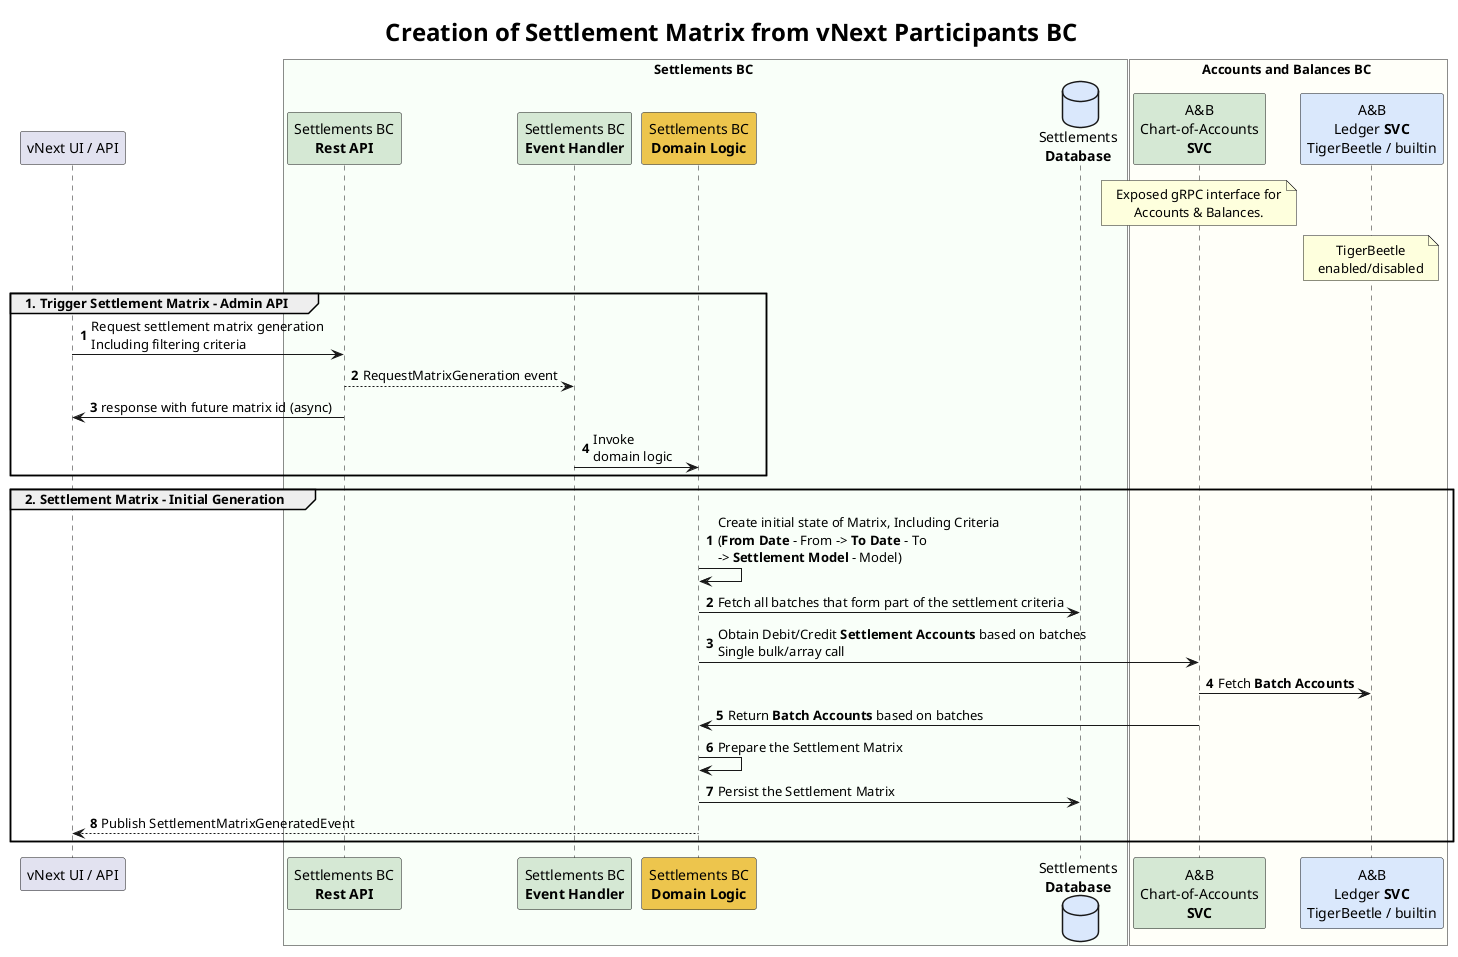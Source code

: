 @startuml
<style>
title {
  FontSize 24
}
</style>

skinparam defaultTextAlignment center
skinparam sequenceMessageAlign left

title Creation of Settlement Matrix from vNext Participants BC


participant "vNext UI / API" as ext_transfers_bc

box Settlements BC #F9FFF9
	participant "Settlements BC\n**Rest API**" as sbc_rest #D5E8D4
	participant "Settlements BC\n**Event Handler**" as sbc_event #D5E8D4
	participant "Settlements BC\n**Domain Logic**" as sbc_app_logic #EDC54D
	database "Settlements\n**Database**" as sbc_db #DAE8FC
end box

box Accounts and Balances BC #FFFFF9
    participant "A&B\nChart-of-Accounts\n**SVC**" as abbc_grpc #D5E8D4
    participant "A&B\nLedger **SVC**\nTigerBeetle / builtin" as abbc_tigerbeetle #DAE8FC
    note over abbc_grpc
        Exposed gRPC interface for
        Accounts & Balances.
    end note
    note over abbc_tigerbeetle
		TigerBeetle
		enabled/disabled
    end note
end box

group 1. Trigger Settlement Matrix - Admin API
autonumber
    ext_transfers_bc -> sbc_rest : Request settlement matrix generation \nIncluding filtering criteria
	sbc_rest --> sbc_event: RequestMatrixGeneration event
	sbc_rest -> ext_transfers_bc : response with future matrix id (async)
    sbc_event -> sbc_app_logic : Invoke\ndomain logic
end

group 2. Settlement Matrix - Initial Generation
autonumber
    sbc_app_logic -> sbc_app_logic : Create initial state of Matrix, Including Criteria \n(**From Date** - From -> **To Date** - To\n-> **Settlement Model** - Model)
    sbc_app_logic -> sbc_db : Fetch all batches that form part of the settlement criteria

    sbc_app_logic -> abbc_grpc : Obtain Debit/Credit **Settlement Accounts** based on batches\nSingle bulk/array call
    abbc_grpc -> abbc_tigerbeetle: Fetch **Batch Accounts**
    abbc_grpc -> sbc_app_logic : Return **Batch Accounts** based on batches
    sbc_app_logic -> sbc_app_logic : Prepare the Settlement Matrix
    sbc_app_logic -> sbc_db : Persist the Settlement Matrix
    sbc_app_logic --> ext_transfers_bc : Publish SettlementMatrixGeneratedEvent
end

@enduml

